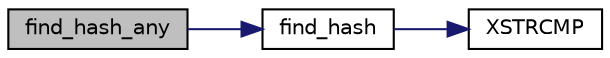 digraph "find_hash_any"
{
 // LATEX_PDF_SIZE
  edge [fontname="Helvetica",fontsize="10",labelfontname="Helvetica",labelfontsize="10"];
  node [fontname="Helvetica",fontsize="10",shape=record];
  rankdir="LR";
  Node0 [label="find_hash_any",height=0.2,width=0.4,color="black", fillcolor="grey75", style="filled", fontcolor="black",tooltip="Find a hash flexibly."];
  Node0 -> Node1 [color="midnightblue",fontsize="10",style="solid",fontname="Helvetica"];
  Node1 [label="find_hash",height=0.2,width=0.4,color="black", fillcolor="white", style="filled",URL="$tomcrypt__hash_8h.html#a1818254b9c8f09047af3b66ea7f5852b",tooltip="Find a registered hash by name."];
  Node1 -> Node2 [color="midnightblue",fontsize="10",style="solid",fontname="Helvetica"];
  Node2 [label="XSTRCMP",height=0.2,width=0.4,color="black", fillcolor="white", style="filled",URL="$tomcrypt__cfg_8h.html#a5d6e3d69e1d3f54de008b963bba3c6b3",tooltip=" "];
}
